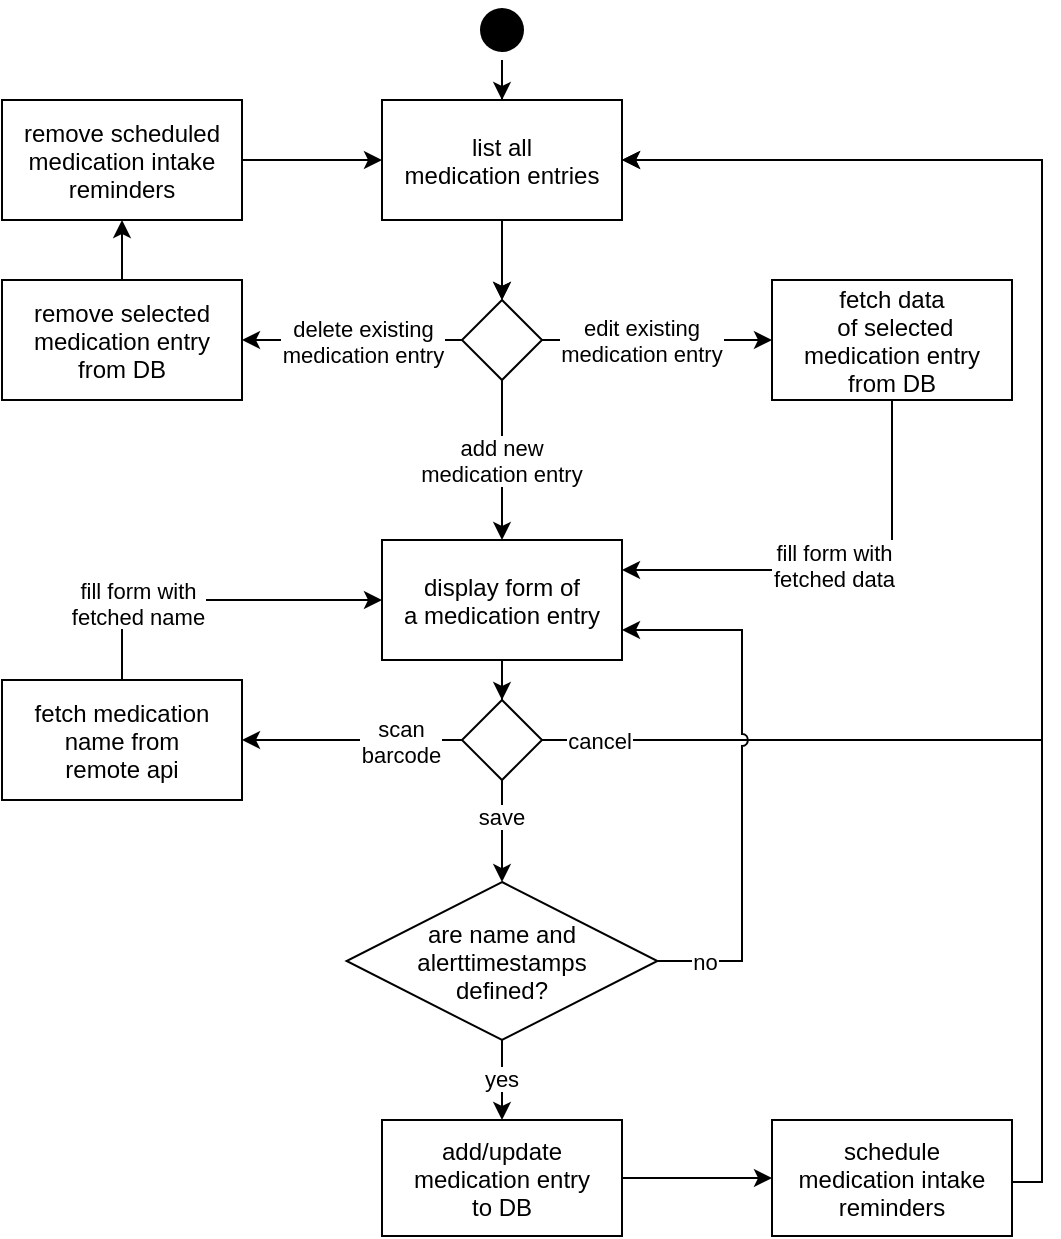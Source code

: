 <mxfile version="15.8.7" type="device"><diagram name="Page-1" id="e7e014a7-5840-1c2e-5031-d8a46d1fe8dd"><mxGraphModel dx="981" dy="624" grid="1" gridSize="10" guides="1" tooltips="1" connect="1" arrows="1" fold="1" page="1" pageScale="1" pageWidth="1169" pageHeight="826" background="none" math="0" shadow="0"><root><mxCell id="0"/><mxCell id="1" parent="0"/><mxCell id="QWt4EZ79DBdiavEusdog-50" value="" style="edgeStyle=orthogonalEdgeStyle;rounded=0;orthogonalLoop=1;jettySize=auto;exitX=0.5;exitY=1;exitDx=0;exitDy=0;" parent="1" source="5" target="QWt4EZ79DBdiavEusdog-48" edge="1"><mxGeometry relative="1" as="geometry"><mxPoint x="500" y="60" as="sourcePoint"/></mxGeometry></mxCell><mxCell id="5" value="" style="ellipse;shape=startState;fillColor=#000000;strokeColor=none;" parent="1" vertex="1"><mxGeometry x="465" y="30" width="30" height="30" as="geometry"/></mxCell><mxCell id="QWt4EZ79DBdiavEusdog-44" value="" style="edgeStyle=orthogonalEdgeStyle;rounded=0;orthogonalLoop=1;jettySize=auto;entryX=0.5;entryY=0;entryDx=0;entryDy=0;" parent="1" target="QWt4EZ79DBdiavEusdog-43" edge="1"><mxGeometry relative="1" as="geometry"><mxPoint x="480" y="150" as="sourcePoint"/></mxGeometry></mxCell><mxCell id="QWt4EZ79DBdiavEusdog-46" value="add new&#10;medication entry" style="edgeStyle=orthogonalEdgeStyle;rounded=0;orthogonalLoop=1;jettySize=auto;entryX=0.5;entryY=0;entryDx=0;entryDy=0;" parent="1" source="QWt4EZ79DBdiavEusdog-43" target="QWt4EZ79DBdiavEusdog-55" edge="1"><mxGeometry relative="1" as="geometry"><mxPoint x="480" y="320" as="targetPoint"/></mxGeometry></mxCell><mxCell id="QWt4EZ79DBdiavEusdog-53" value="edit existing&#10;medication entry" style="edgeStyle=orthogonalEdgeStyle;rounded=0;orthogonalLoop=1;jettySize=auto;" parent="1" source="QWt4EZ79DBdiavEusdog-43" target="QWt4EZ79DBdiavEusdog-52" edge="1"><mxGeometry x="-0.13" relative="1" as="geometry"><mxPoint as="offset"/></mxGeometry></mxCell><mxCell id="QWt4EZ79DBdiavEusdog-78" value="" style="edgeStyle=orthogonalEdgeStyle;rounded=0;orthogonalLoop=1;jettySize=auto;" parent="1" source="QWt4EZ79DBdiavEusdog-43" target="QWt4EZ79DBdiavEusdog-77" edge="1"><mxGeometry relative="1" as="geometry"/></mxCell><mxCell id="QWt4EZ79DBdiavEusdog-79" value="delete existing&#10;medication entry" style="edgeLabel;align=center;verticalAlign=middle;resizable=0;points=[];" parent="QWt4EZ79DBdiavEusdog-78" vertex="1" connectable="0"><mxGeometry x="-0.171" y="-2" relative="1" as="geometry"><mxPoint x="-4" y="2" as="offset"/></mxGeometry></mxCell><mxCell id="QWt4EZ79DBdiavEusdog-43" value="" style="rhombus;" parent="1" vertex="1"><mxGeometry x="460" y="180" width="40" height="40" as="geometry"/></mxCell><mxCell id="QWt4EZ79DBdiavEusdog-49" value="" style="edgeStyle=orthogonalEdgeStyle;rounded=0;orthogonalLoop=1;jettySize=auto;" parent="1" source="QWt4EZ79DBdiavEusdog-48" target="QWt4EZ79DBdiavEusdog-43" edge="1"><mxGeometry relative="1" as="geometry"/></mxCell><mxCell id="QWt4EZ79DBdiavEusdog-48" value="list all&#10;medication entries" style="rounded=0;fillColor=default;labelBackgroundColor=none;fontColor=default;" parent="1" vertex="1"><mxGeometry x="420" y="80" width="120" height="60" as="geometry"/></mxCell><mxCell id="QWt4EZ79DBdiavEusdog-57" value="" style="edgeStyle=orthogonalEdgeStyle;rounded=0;orthogonalLoop=1;jettySize=auto;exitX=0.5;exitY=1;exitDx=0;exitDy=0;entryX=1;entryY=0.25;entryDx=0;entryDy=0;" parent="1" source="QWt4EZ79DBdiavEusdog-52" target="QWt4EZ79DBdiavEusdog-55" edge="1"><mxGeometry relative="1" as="geometry"/></mxCell><mxCell id="QWt4EZ79DBdiavEusdog-84" value="fill form with&#10;fetched data" style="edgeLabel;align=center;verticalAlign=middle;resizable=0;points=[];" parent="QWt4EZ79DBdiavEusdog-57" vertex="1" connectable="0"><mxGeometry x="0.037" y="-3" relative="1" as="geometry"><mxPoint as="offset"/></mxGeometry></mxCell><mxCell id="QWt4EZ79DBdiavEusdog-52" value="fetch data&#10; of selected&#10;medication entry&#10;from DB" style="" parent="1" vertex="1"><mxGeometry x="615" y="170" width="120" height="60" as="geometry"/></mxCell><mxCell id="QWt4EZ79DBdiavEusdog-60" value="" style="edgeStyle=orthogonalEdgeStyle;rounded=0;orthogonalLoop=1;jettySize=auto;entryX=0.5;entryY=0;entryDx=0;entryDy=0;" parent="1" source="QWt4EZ79DBdiavEusdog-55" target="QWt4EZ79DBdiavEusdog-61" edge="1"><mxGeometry relative="1" as="geometry"><mxPoint x="480" y="430" as="targetPoint"/></mxGeometry></mxCell><mxCell id="QWt4EZ79DBdiavEusdog-55" value="display form of&#10;a medication entry" style="rounded=0;" parent="1" vertex="1"><mxGeometry x="420" y="300" width="120" height="60" as="geometry"/></mxCell><mxCell id="QWt4EZ79DBdiavEusdog-74" value="save" style="edgeStyle=orthogonalEdgeStyle;rounded=0;orthogonalLoop=1;jettySize=auto;" parent="1" source="QWt4EZ79DBdiavEusdog-61" target="QWt4EZ79DBdiavEusdog-73" edge="1"><mxGeometry x="-0.292" relative="1" as="geometry"><mxPoint as="offset"/></mxGeometry></mxCell><mxCell id="QWt4EZ79DBdiavEusdog-80" value="cancel" style="edgeStyle=orthogonalEdgeStyle;rounded=0;orthogonalLoop=1;jettySize=auto;exitX=1;exitY=0.5;exitDx=0;exitDy=0;entryX=1;entryY=0.5;entryDx=0;entryDy=0;spacing=10;" parent="1" source="QWt4EZ79DBdiavEusdog-61" target="QWt4EZ79DBdiavEusdog-48" edge="1"><mxGeometry x="-0.922" relative="1" as="geometry"><Array as="points"><mxPoint x="750" y="400"/><mxPoint x="750" y="110"/></Array><mxPoint as="offset"/></mxGeometry></mxCell><mxCell id="xq24KJ2PNGmymClBtYD7-7" value="" style="edgeStyle=orthogonalEdgeStyle;rounded=0;orthogonalLoop=1;jettySize=auto;exitX=0;exitY=0.5;exitDx=0;exitDy=0;entryX=1;entryY=0.5;entryDx=0;entryDy=0;" edge="1" parent="1" source="QWt4EZ79DBdiavEusdog-61" target="xq24KJ2PNGmymClBtYD7-6"><mxGeometry relative="1" as="geometry"/></mxCell><mxCell id="xq24KJ2PNGmymClBtYD7-8" value="scan&#10;barcode" style="edgeLabel;align=center;verticalAlign=middle;resizable=0;points=[];" vertex="1" connectable="0" parent="xq24KJ2PNGmymClBtYD7-7"><mxGeometry x="-0.247" y="-1" relative="1" as="geometry"><mxPoint x="11" y="1" as="offset"/></mxGeometry></mxCell><mxCell id="QWt4EZ79DBdiavEusdog-61" value="" style="rhombus;" parent="1" vertex="1"><mxGeometry x="460" y="380" width="40" height="40" as="geometry"/></mxCell><mxCell id="QWt4EZ79DBdiavEusdog-71" value="" style="edgeStyle=orthogonalEdgeStyle;rounded=0;orthogonalLoop=1;jettySize=auto;" parent="1" source="QWt4EZ79DBdiavEusdog-66" target="QWt4EZ79DBdiavEusdog-70" edge="1"><mxGeometry relative="1" as="geometry"/></mxCell><mxCell id="QWt4EZ79DBdiavEusdog-66" value="add/update&#10;medication entry&#10;to DB" style="" parent="1" vertex="1"><mxGeometry x="420" y="590" width="120" height="58" as="geometry"/></mxCell><mxCell id="QWt4EZ79DBdiavEusdog-72" value="" style="edgeStyle=orthogonalEdgeStyle;rounded=0;orthogonalLoop=1;jettySize=auto;exitX=1;exitY=0.5;exitDx=0;exitDy=0;entryX=1;entryY=0.5;entryDx=0;entryDy=0;" parent="1" source="QWt4EZ79DBdiavEusdog-70" target="QWt4EZ79DBdiavEusdog-48" edge="1"><mxGeometry relative="1" as="geometry"><Array as="points"><mxPoint x="735" y="621"/><mxPoint x="750" y="621"/><mxPoint x="750" y="110"/></Array></mxGeometry></mxCell><mxCell id="QWt4EZ79DBdiavEusdog-70" value="schedule&#10;medication intake&#10;reminders" style="" parent="1" vertex="1"><mxGeometry x="615" y="590" width="120" height="58" as="geometry"/></mxCell><mxCell id="QWt4EZ79DBdiavEusdog-75" value="no" style="edgeStyle=orthogonalEdgeStyle;rounded=0;orthogonalLoop=1;jettySize=auto;exitX=1;exitY=0.5;exitDx=0;exitDy=0;entryX=1;entryY=0.75;entryDx=0;entryDy=0;jumpStyle=arc;" parent="1" source="QWt4EZ79DBdiavEusdog-73" target="QWt4EZ79DBdiavEusdog-55" edge="1"><mxGeometry x="-0.821" relative="1" as="geometry"><mxPoint x="300" y="511" as="targetPoint"/><Array as="points"><mxPoint x="600" y="510"/><mxPoint x="600" y="345"/></Array><mxPoint as="offset"/></mxGeometry></mxCell><mxCell id="QWt4EZ79DBdiavEusdog-76" value="yes" style="edgeStyle=orthogonalEdgeStyle;rounded=0;orthogonalLoop=1;jettySize=auto;exitX=0.5;exitY=1;exitDx=0;exitDy=0;entryX=0.5;entryY=0;entryDx=0;entryDy=0;" parent="1" source="QWt4EZ79DBdiavEusdog-73" target="QWt4EZ79DBdiavEusdog-66" edge="1"><mxGeometry x="-0.048" relative="1" as="geometry"><mxPoint as="offset"/></mxGeometry></mxCell><mxCell id="QWt4EZ79DBdiavEusdog-73" value="are name and&#10;alerttimestamps&#10;defined?" style="rhombus;" parent="1" vertex="1"><mxGeometry x="402.3" y="471" width="155.41" height="79" as="geometry"/></mxCell><mxCell id="QWt4EZ79DBdiavEusdog-82" value="" style="edgeStyle=orthogonalEdgeStyle;rounded=0;orthogonalLoop=1;jettySize=auto;" parent="1" source="QWt4EZ79DBdiavEusdog-77" target="QWt4EZ79DBdiavEusdog-81" edge="1"><mxGeometry relative="1" as="geometry"/></mxCell><mxCell id="QWt4EZ79DBdiavEusdog-77" value="remove selected&#10;medication entry&#10;from DB" style="" parent="1" vertex="1"><mxGeometry x="230" y="170" width="120" height="60" as="geometry"/></mxCell><mxCell id="QWt4EZ79DBdiavEusdog-83" value="" style="edgeStyle=orthogonalEdgeStyle;rounded=0;orthogonalLoop=1;jettySize=auto;exitX=1;exitY=0.5;exitDx=0;exitDy=0;entryX=0;entryY=0.5;entryDx=0;entryDy=0;" parent="1" source="QWt4EZ79DBdiavEusdog-81" target="QWt4EZ79DBdiavEusdog-48" edge="1"><mxGeometry relative="1" as="geometry"/></mxCell><mxCell id="QWt4EZ79DBdiavEusdog-81" value="remove scheduled&#10;medication intake&#10;reminders" style="" parent="1" vertex="1"><mxGeometry x="230" y="80" width="120" height="60" as="geometry"/></mxCell><mxCell id="xq24KJ2PNGmymClBtYD7-9" value="" style="edgeStyle=orthogonalEdgeStyle;rounded=0;orthogonalLoop=1;jettySize=auto;exitX=0.5;exitY=0;exitDx=0;exitDy=0;entryX=0;entryY=0.5;entryDx=0;entryDy=0;" edge="1" parent="1" source="xq24KJ2PNGmymClBtYD7-6" target="QWt4EZ79DBdiavEusdog-55"><mxGeometry relative="1" as="geometry"/></mxCell><mxCell id="xq24KJ2PNGmymClBtYD7-10" value="fill form with&#10;fetched name" style="edgeLabel;align=center;verticalAlign=middle;resizable=0;points=[];" vertex="1" connectable="0" parent="xq24KJ2PNGmymClBtYD7-9"><mxGeometry x="-0.438" y="-1" relative="1" as="geometry"><mxPoint as="offset"/></mxGeometry></mxCell><mxCell id="xq24KJ2PNGmymClBtYD7-6" value="fetch medication&#10;name from&#10;remote api" style="rounded=0;" vertex="1" parent="1"><mxGeometry x="230" y="370" width="120" height="60" as="geometry"/></mxCell></root></mxGraphModel></diagram></mxfile>